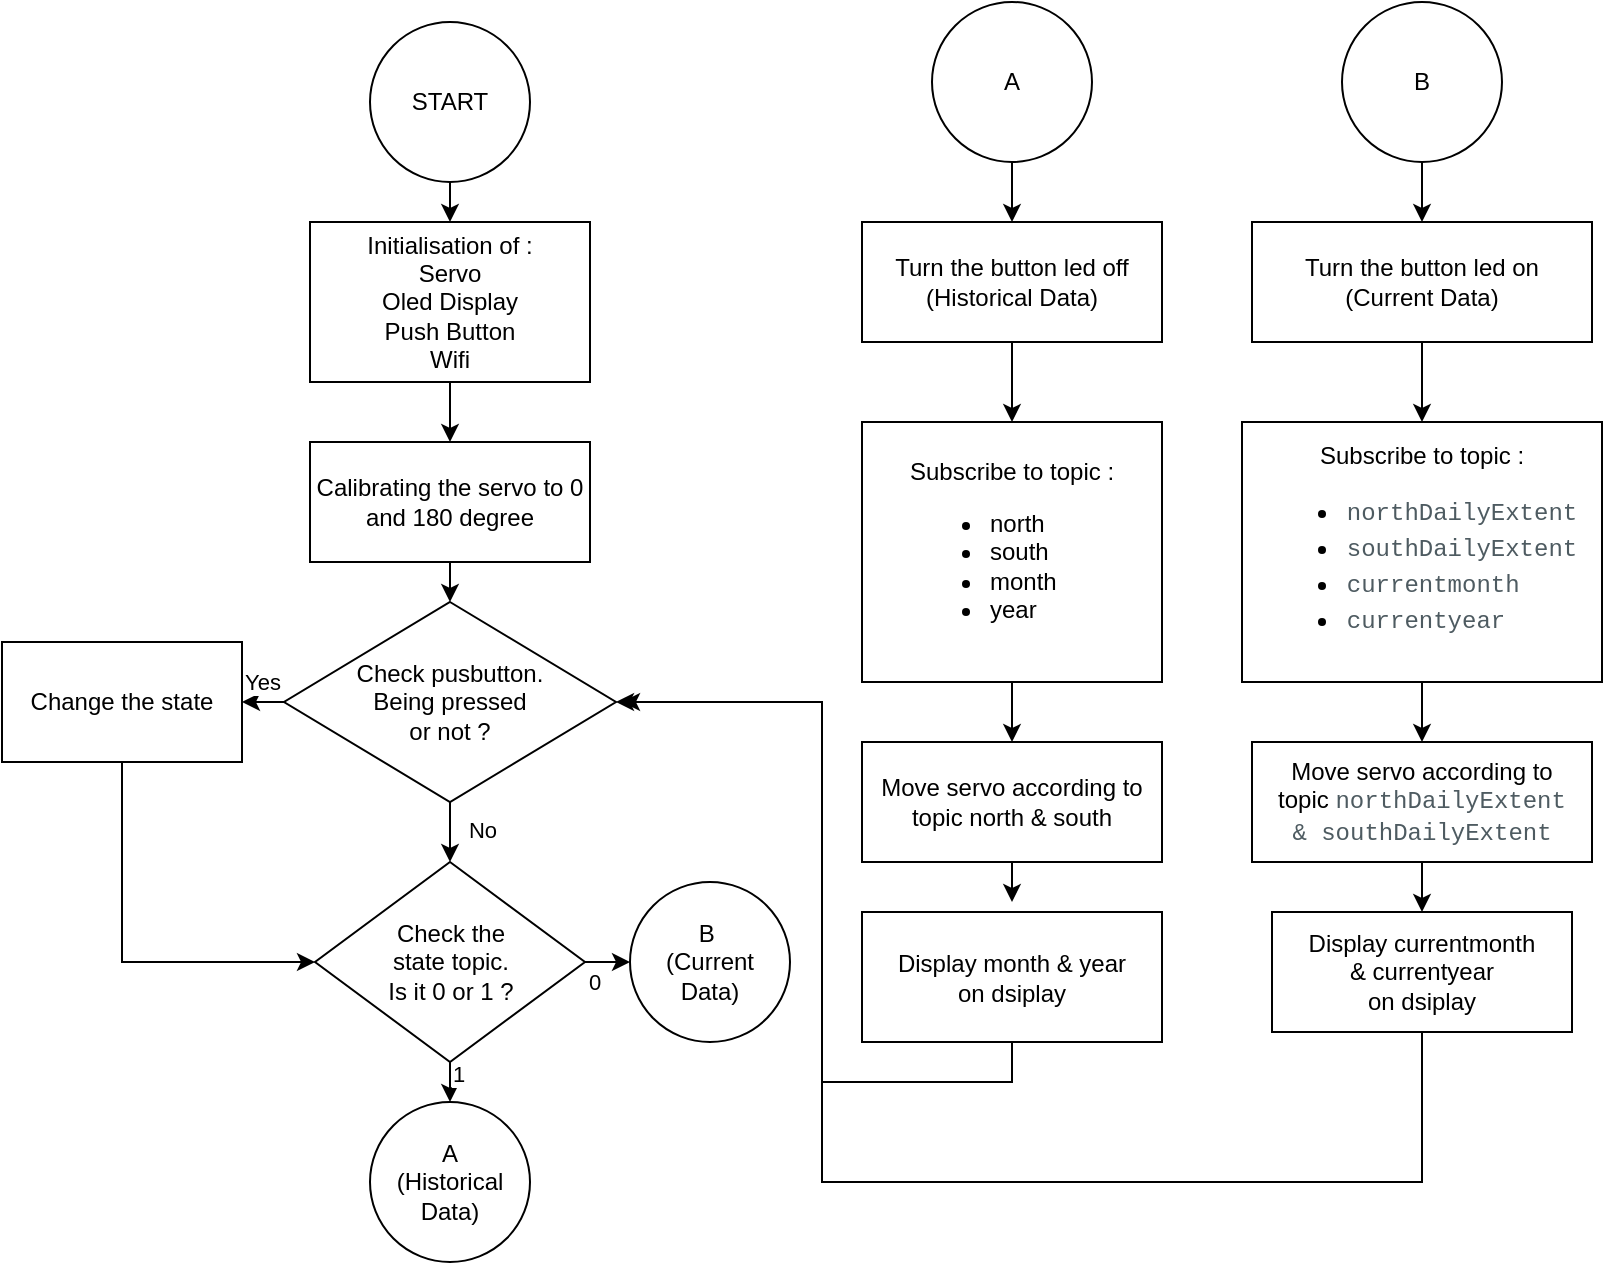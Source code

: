 <mxfile version="22.1.18" type="google">
  <diagram id="C5RBs43oDa-KdzZeNtuy" name="Page-1">
    <mxGraphModel grid="1" page="1" gridSize="10" guides="1" tooltips="1" connect="1" arrows="1" fold="1" pageScale="1" pageWidth="827" pageHeight="1169" math="0" shadow="0">
      <root>
        <mxCell id="WIyWlLk6GJQsqaUBKTNV-0" />
        <mxCell id="WIyWlLk6GJQsqaUBKTNV-1" parent="WIyWlLk6GJQsqaUBKTNV-0" />
        <mxCell id="-am4Z_bgWqp7C321O02A-2" style="edgeStyle=orthogonalEdgeStyle;rounded=0;orthogonalLoop=1;jettySize=auto;html=1;exitX=0.5;exitY=1;exitDx=0;exitDy=0;entryX=0.5;entryY=0;entryDx=0;entryDy=0;" edge="1" parent="WIyWlLk6GJQsqaUBKTNV-1" source="-am4Z_bgWqp7C321O02A-0" target="-am4Z_bgWqp7C321O02A-1">
          <mxGeometry relative="1" as="geometry" />
        </mxCell>
        <mxCell id="-am4Z_bgWqp7C321O02A-0" value="START" style="ellipse;whiteSpace=wrap;html=1;aspect=fixed;" vertex="1" parent="WIyWlLk6GJQsqaUBKTNV-1">
          <mxGeometry x="374" y="90" width="80" height="80" as="geometry" />
        </mxCell>
        <mxCell id="-am4Z_bgWqp7C321O02A-4" style="edgeStyle=orthogonalEdgeStyle;rounded=0;orthogonalLoop=1;jettySize=auto;html=1;exitX=0.5;exitY=1;exitDx=0;exitDy=0;entryX=0.5;entryY=0;entryDx=0;entryDy=0;" edge="1" parent="WIyWlLk6GJQsqaUBKTNV-1" source="-am4Z_bgWqp7C321O02A-1" target="-am4Z_bgWqp7C321O02A-3">
          <mxGeometry relative="1" as="geometry" />
        </mxCell>
        <mxCell id="-am4Z_bgWqp7C321O02A-1" value="Initialisation of :&lt;br&gt;Servo&lt;br&gt;Oled Display&lt;br&gt;Push Button&lt;br&gt;Wifi" style="rounded=0;whiteSpace=wrap;html=1;" vertex="1" parent="WIyWlLk6GJQsqaUBKTNV-1">
          <mxGeometry x="344" y="190" width="140" height="80" as="geometry" />
        </mxCell>
        <mxCell id="-am4Z_bgWqp7C321O02A-61" style="edgeStyle=orthogonalEdgeStyle;rounded=0;orthogonalLoop=1;jettySize=auto;html=1;exitX=0.5;exitY=1;exitDx=0;exitDy=0;entryX=0.5;entryY=0;entryDx=0;entryDy=0;" edge="1" parent="WIyWlLk6GJQsqaUBKTNV-1" source="-am4Z_bgWqp7C321O02A-3" target="-am4Z_bgWqp7C321O02A-55">
          <mxGeometry relative="1" as="geometry" />
        </mxCell>
        <mxCell id="-am4Z_bgWqp7C321O02A-3" value="Calibrating the servo to 0 and 180 degree" style="rounded=0;whiteSpace=wrap;html=1;" vertex="1" parent="WIyWlLk6GJQsqaUBKTNV-1">
          <mxGeometry x="344" y="300" width="140" height="60" as="geometry" />
        </mxCell>
        <mxCell id="-am4Z_bgWqp7C321O02A-38" style="edgeStyle=orthogonalEdgeStyle;rounded=0;orthogonalLoop=1;jettySize=auto;html=1;exitX=1;exitY=0.5;exitDx=0;exitDy=0;entryX=0;entryY=0.5;entryDx=0;entryDy=0;" edge="1" parent="WIyWlLk6GJQsqaUBKTNV-1" source="-am4Z_bgWqp7C321O02A-5" target="-am4Z_bgWqp7C321O02A-37">
          <mxGeometry relative="1" as="geometry" />
        </mxCell>
        <mxCell id="-am4Z_bgWqp7C321O02A-54" value="0" style="edgeLabel;html=1;align=center;verticalAlign=middle;resizable=0;points=[];" connectable="0" vertex="1" parent="-am4Z_bgWqp7C321O02A-38">
          <mxGeometry x="-0.436" y="-1" relative="1" as="geometry">
            <mxPoint x="-2" y="9" as="offset" />
          </mxGeometry>
        </mxCell>
        <mxCell id="-am4Z_bgWqp7C321O02A-64" style="edgeStyle=orthogonalEdgeStyle;rounded=0;orthogonalLoop=1;jettySize=auto;html=1;exitX=0.5;exitY=1;exitDx=0;exitDy=0;entryX=0.5;entryY=0;entryDx=0;entryDy=0;" edge="1" parent="WIyWlLk6GJQsqaUBKTNV-1" source="-am4Z_bgWqp7C321O02A-5" target="-am4Z_bgWqp7C321O02A-32">
          <mxGeometry relative="1" as="geometry" />
        </mxCell>
        <mxCell id="-am4Z_bgWqp7C321O02A-65" value="1" style="edgeLabel;html=1;align=center;verticalAlign=middle;resizable=0;points=[];" connectable="0" vertex="1" parent="-am4Z_bgWqp7C321O02A-64">
          <mxGeometry x="-0.45" y="4" relative="1" as="geometry">
            <mxPoint as="offset" />
          </mxGeometry>
        </mxCell>
        <mxCell id="-am4Z_bgWqp7C321O02A-5" value="Check the &lt;br&gt;state topic. &lt;br&gt;Is it 0 or 1 ?" style="rhombus;whiteSpace=wrap;html=1;" vertex="1" parent="WIyWlLk6GJQsqaUBKTNV-1">
          <mxGeometry x="346.5" y="510" width="135" height="100" as="geometry" />
        </mxCell>
        <mxCell id="-am4Z_bgWqp7C321O02A-22" style="edgeStyle=orthogonalEdgeStyle;rounded=0;orthogonalLoop=1;jettySize=auto;html=1;exitX=0.5;exitY=1;exitDx=0;exitDy=0;entryX=0.5;entryY=0;entryDx=0;entryDy=0;" edge="1" parent="WIyWlLk6GJQsqaUBKTNV-1" source="-am4Z_bgWqp7C321O02A-23" target="-am4Z_bgWqp7C321O02A-25">
          <mxGeometry relative="1" as="geometry" />
        </mxCell>
        <mxCell id="-am4Z_bgWqp7C321O02A-23" value="Turn the button led off&lt;br&gt;(Historical Data)" style="rounded=0;whiteSpace=wrap;html=1;" vertex="1" parent="WIyWlLk6GJQsqaUBKTNV-1">
          <mxGeometry x="620" y="190" width="150" height="60" as="geometry" />
        </mxCell>
        <mxCell id="-am4Z_bgWqp7C321O02A-24" style="edgeStyle=orthogonalEdgeStyle;rounded=0;orthogonalLoop=1;jettySize=auto;html=1;exitX=0.5;exitY=1;exitDx=0;exitDy=0;entryX=0.5;entryY=0;entryDx=0;entryDy=0;" edge="1" parent="WIyWlLk6GJQsqaUBKTNV-1" source="-am4Z_bgWqp7C321O02A-25" target="-am4Z_bgWqp7C321O02A-26">
          <mxGeometry relative="1" as="geometry" />
        </mxCell>
        <mxCell id="-am4Z_bgWqp7C321O02A-25" value="Subscribe to topic :&lt;br&gt;&lt;ul&gt;&lt;li style=&quot;text-align: left;&quot;&gt;north&lt;/li&gt;&lt;li style=&quot;text-align: left;&quot;&gt;south&lt;/li&gt;&lt;li style=&quot;text-align: left;&quot;&gt;month&lt;/li&gt;&lt;li style=&quot;text-align: left;&quot;&gt;year&lt;/li&gt;&lt;/ul&gt;" style="rounded=0;whiteSpace=wrap;html=1;" vertex="1" parent="WIyWlLk6GJQsqaUBKTNV-1">
          <mxGeometry x="620" y="290" width="150" height="130" as="geometry" />
        </mxCell>
        <mxCell id="-am4Z_bgWqp7C321O02A-46" style="edgeStyle=orthogonalEdgeStyle;rounded=0;orthogonalLoop=1;jettySize=auto;html=1;exitX=0.5;exitY=1;exitDx=0;exitDy=0;" edge="1" parent="WIyWlLk6GJQsqaUBKTNV-1" source="-am4Z_bgWqp7C321O02A-26">
          <mxGeometry relative="1" as="geometry">
            <mxPoint x="695" y="530" as="targetPoint" />
          </mxGeometry>
        </mxCell>
        <mxCell id="-am4Z_bgWqp7C321O02A-26" value="Move servo according to topic north &amp;amp; south" style="rounded=0;whiteSpace=wrap;html=1;" vertex="1" parent="WIyWlLk6GJQsqaUBKTNV-1">
          <mxGeometry x="620" y="450" width="150" height="60" as="geometry" />
        </mxCell>
        <mxCell id="-am4Z_bgWqp7C321O02A-27" style="edgeStyle=orthogonalEdgeStyle;rounded=0;orthogonalLoop=1;jettySize=auto;html=1;exitX=0.5;exitY=1;exitDx=0;exitDy=0;entryX=0.5;entryY=0;entryDx=0;entryDy=0;" edge="1" parent="WIyWlLk6GJQsqaUBKTNV-1" source="-am4Z_bgWqp7C321O02A-28" target="-am4Z_bgWqp7C321O02A-30">
          <mxGeometry relative="1" as="geometry" />
        </mxCell>
        <mxCell id="-am4Z_bgWqp7C321O02A-28" value="Turn the button led on&lt;br&gt;(Current Data)" style="rounded=0;whiteSpace=wrap;html=1;" vertex="1" parent="WIyWlLk6GJQsqaUBKTNV-1">
          <mxGeometry x="815" y="190" width="170" height="60" as="geometry" />
        </mxCell>
        <mxCell id="-am4Z_bgWqp7C321O02A-29" style="edgeStyle=orthogonalEdgeStyle;rounded=0;orthogonalLoop=1;jettySize=auto;html=1;exitX=0.5;exitY=1;exitDx=0;exitDy=0;entryX=0.5;entryY=0;entryDx=0;entryDy=0;" edge="1" parent="WIyWlLk6GJQsqaUBKTNV-1" source="-am4Z_bgWqp7C321O02A-30" target="-am4Z_bgWqp7C321O02A-31">
          <mxGeometry relative="1" as="geometry" />
        </mxCell>
        <mxCell id="-am4Z_bgWqp7C321O02A-30" value="Subscribe to topic :&lt;br&gt;&lt;ul&gt;&lt;li&gt;&lt;div style=&quot;text-align: left; color: rgb(78, 91, 97); background-color: rgb(255, 255, 255); font-family: Menlo, Monaco, &amp;quot;Courier New&amp;quot;, monospace; line-height: 18px;&quot;&gt;northDailyExtent&lt;/div&gt;&lt;/li&gt;&lt;li&gt;&lt;div style=&quot;text-align: left; color: rgb(78, 91, 97); background-color: rgb(255, 255, 255); font-family: Menlo, Monaco, &amp;quot;Courier New&amp;quot;, monospace; line-height: 18px;&quot;&gt;southDailyExtent&lt;/div&gt;&lt;/li&gt;&lt;li style=&quot;text-align: left;&quot;&gt;&lt;div style=&quot;color: rgb(78, 91, 97); background-color: rgb(255, 255, 255); font-family: Menlo, Monaco, &amp;quot;Courier New&amp;quot;, monospace; line-height: 18px;&quot;&gt;currentmonth&lt;/div&gt;&lt;/li&gt;&lt;li style=&quot;text-align: left;&quot;&gt;&lt;div style=&quot;color: rgb(78, 91, 97); background-color: rgb(255, 255, 255); font-family: Menlo, Monaco, &amp;quot;Courier New&amp;quot;, monospace; line-height: 18px;&quot;&gt;currentyear&lt;/div&gt;&lt;/li&gt;&lt;/ul&gt;" style="rounded=0;whiteSpace=wrap;html=1;" vertex="1" parent="WIyWlLk6GJQsqaUBKTNV-1">
          <mxGeometry x="810" y="290" width="180" height="130" as="geometry" />
        </mxCell>
        <mxCell id="-am4Z_bgWqp7C321O02A-47" style="edgeStyle=orthogonalEdgeStyle;rounded=0;orthogonalLoop=1;jettySize=auto;html=1;exitX=0.5;exitY=1;exitDx=0;exitDy=0;entryX=0.5;entryY=0;entryDx=0;entryDy=0;" edge="1" parent="WIyWlLk6GJQsqaUBKTNV-1" source="-am4Z_bgWqp7C321O02A-31" target="-am4Z_bgWqp7C321O02A-44">
          <mxGeometry relative="1" as="geometry" />
        </mxCell>
        <mxCell id="-am4Z_bgWqp7C321O02A-31" value="Move servo according to topic&amp;nbsp;&lt;span style=&quot;background-color: rgb(255, 255, 255); color: rgb(78, 91, 97); font-family: Menlo, Monaco, &amp;quot;Courier New&amp;quot;, monospace; text-align: left;&quot;&gt;northDailyExtent &amp;amp;&amp;nbsp;&lt;/span&gt;&lt;span style=&quot;background-color: rgb(255, 255, 255); color: rgb(78, 91, 97); font-family: Menlo, Monaco, &amp;quot;Courier New&amp;quot;, monospace; text-align: left;&quot;&gt;southDailyExtent&lt;/span&gt;&lt;span style=&quot;background-color: rgb(255, 255, 255); color: rgb(78, 91, 97); font-family: Menlo, Monaco, &amp;quot;Courier New&amp;quot;, monospace; text-align: left;&quot;&gt;&lt;br&gt;&lt;/span&gt;" style="rounded=0;whiteSpace=wrap;html=1;" vertex="1" parent="WIyWlLk6GJQsqaUBKTNV-1">
          <mxGeometry x="815" y="450" width="170" height="60" as="geometry" />
        </mxCell>
        <mxCell id="-am4Z_bgWqp7C321O02A-32" value="A &lt;br&gt;(Historical Data)" style="ellipse;whiteSpace=wrap;html=1;aspect=fixed;" vertex="1" parent="WIyWlLk6GJQsqaUBKTNV-1">
          <mxGeometry x="374" y="630" width="80" height="80" as="geometry" />
        </mxCell>
        <mxCell id="-am4Z_bgWqp7C321O02A-37" value="B&amp;nbsp;&lt;br&gt;(Current &lt;br&gt;Data)" style="ellipse;whiteSpace=wrap;html=1;aspect=fixed;" vertex="1" parent="WIyWlLk6GJQsqaUBKTNV-1">
          <mxGeometry x="504" y="520" width="80" height="80" as="geometry" />
        </mxCell>
        <mxCell id="-am4Z_bgWqp7C321O02A-41" style="edgeStyle=orthogonalEdgeStyle;rounded=0;orthogonalLoop=1;jettySize=auto;html=1;exitX=0.5;exitY=1;exitDx=0;exitDy=0;entryX=0.5;entryY=0;entryDx=0;entryDy=0;" edge="1" parent="WIyWlLk6GJQsqaUBKTNV-1" source="-am4Z_bgWqp7C321O02A-39" target="-am4Z_bgWqp7C321O02A-23">
          <mxGeometry relative="1" as="geometry" />
        </mxCell>
        <mxCell id="-am4Z_bgWqp7C321O02A-39" value="A" style="ellipse;whiteSpace=wrap;html=1;aspect=fixed;" vertex="1" parent="WIyWlLk6GJQsqaUBKTNV-1">
          <mxGeometry x="655" y="80" width="80" height="80" as="geometry" />
        </mxCell>
        <mxCell id="-am4Z_bgWqp7C321O02A-42" style="edgeStyle=orthogonalEdgeStyle;rounded=0;orthogonalLoop=1;jettySize=auto;html=1;exitX=0.5;exitY=1;exitDx=0;exitDy=0;entryX=0.5;entryY=0;entryDx=0;entryDy=0;" edge="1" parent="WIyWlLk6GJQsqaUBKTNV-1" source="-am4Z_bgWqp7C321O02A-40" target="-am4Z_bgWqp7C321O02A-28">
          <mxGeometry relative="1" as="geometry" />
        </mxCell>
        <mxCell id="-am4Z_bgWqp7C321O02A-40" value="B" style="ellipse;whiteSpace=wrap;html=1;aspect=fixed;" vertex="1" parent="WIyWlLk6GJQsqaUBKTNV-1">
          <mxGeometry x="860" y="80" width="80" height="80" as="geometry" />
        </mxCell>
        <mxCell id="-am4Z_bgWqp7C321O02A-68" style="edgeStyle=orthogonalEdgeStyle;rounded=0;orthogonalLoop=1;jettySize=auto;html=1;exitX=0.5;exitY=1;exitDx=0;exitDy=0;entryX=1;entryY=0.5;entryDx=0;entryDy=0;" edge="1" parent="WIyWlLk6GJQsqaUBKTNV-1" source="-am4Z_bgWqp7C321O02A-43" target="-am4Z_bgWqp7C321O02A-55">
          <mxGeometry relative="1" as="geometry">
            <Array as="points">
              <mxPoint x="695" y="620" />
              <mxPoint x="600" y="620" />
              <mxPoint x="600" y="430" />
            </Array>
          </mxGeometry>
        </mxCell>
        <mxCell id="-am4Z_bgWqp7C321O02A-43" value="Display month &amp;amp; year&lt;br&gt;on dsiplay" style="rounded=0;whiteSpace=wrap;html=1;" vertex="1" parent="WIyWlLk6GJQsqaUBKTNV-1">
          <mxGeometry x="620" y="535" width="150" height="65" as="geometry" />
        </mxCell>
        <mxCell id="-am4Z_bgWqp7C321O02A-69" style="edgeStyle=orthogonalEdgeStyle;rounded=0;orthogonalLoop=1;jettySize=auto;html=1;exitX=0.5;exitY=1;exitDx=0;exitDy=0;" edge="1" parent="WIyWlLk6GJQsqaUBKTNV-1" source="-am4Z_bgWqp7C321O02A-44">
          <mxGeometry relative="1" as="geometry">
            <mxPoint x="500" y="430" as="targetPoint" />
            <Array as="points">
              <mxPoint x="900" y="670" />
              <mxPoint x="600" y="670" />
              <mxPoint x="600" y="430" />
            </Array>
          </mxGeometry>
        </mxCell>
        <mxCell id="-am4Z_bgWqp7C321O02A-44" value="Display currentmonth &lt;br&gt;&amp;amp; currentyear&lt;br&gt;on dsiplay" style="rounded=0;whiteSpace=wrap;html=1;" vertex="1" parent="WIyWlLk6GJQsqaUBKTNV-1">
          <mxGeometry x="825" y="535" width="150" height="60" as="geometry" />
        </mxCell>
        <mxCell id="-am4Z_bgWqp7C321O02A-57" value="Yes" style="edgeStyle=orthogonalEdgeStyle;rounded=0;orthogonalLoop=1;jettySize=auto;html=1;exitX=0;exitY=0.5;exitDx=0;exitDy=0;entryX=1;entryY=0.5;entryDx=0;entryDy=0;" edge="1" parent="WIyWlLk6GJQsqaUBKTNV-1" source="-am4Z_bgWqp7C321O02A-55" target="-am4Z_bgWqp7C321O02A-56">
          <mxGeometry x="0.048" y="-10" relative="1" as="geometry">
            <mxPoint as="offset" />
          </mxGeometry>
        </mxCell>
        <mxCell id="-am4Z_bgWqp7C321O02A-58" style="edgeStyle=orthogonalEdgeStyle;rounded=0;orthogonalLoop=1;jettySize=auto;html=1;exitX=0.5;exitY=1;exitDx=0;exitDy=0;entryX=0.5;entryY=0;entryDx=0;entryDy=0;" edge="1" parent="WIyWlLk6GJQsqaUBKTNV-1" source="-am4Z_bgWqp7C321O02A-55" target="-am4Z_bgWqp7C321O02A-5">
          <mxGeometry relative="1" as="geometry" />
        </mxCell>
        <mxCell id="-am4Z_bgWqp7C321O02A-59" value="No" style="edgeLabel;html=1;align=center;verticalAlign=middle;resizable=0;points=[];" connectable="0" vertex="1" parent="-am4Z_bgWqp7C321O02A-58">
          <mxGeometry x="-0.167" y="4" relative="1" as="geometry">
            <mxPoint x="12" y="1" as="offset" />
          </mxGeometry>
        </mxCell>
        <mxCell id="-am4Z_bgWqp7C321O02A-55" value="Check pusbutton.&lt;br&gt;Being pressed &lt;br&gt;or not ?" style="rhombus;whiteSpace=wrap;html=1;" vertex="1" parent="WIyWlLk6GJQsqaUBKTNV-1">
          <mxGeometry x="331" y="380" width="166" height="100" as="geometry" />
        </mxCell>
        <mxCell id="-am4Z_bgWqp7C321O02A-62" style="edgeStyle=orthogonalEdgeStyle;rounded=0;orthogonalLoop=1;jettySize=auto;html=1;exitX=0.5;exitY=1;exitDx=0;exitDy=0;entryX=0;entryY=0.5;entryDx=0;entryDy=0;" edge="1" parent="WIyWlLk6GJQsqaUBKTNV-1" source="-am4Z_bgWqp7C321O02A-56" target="-am4Z_bgWqp7C321O02A-5">
          <mxGeometry relative="1" as="geometry" />
        </mxCell>
        <mxCell id="-am4Z_bgWqp7C321O02A-56" value="Change the state" style="rounded=0;whiteSpace=wrap;html=1;" vertex="1" parent="WIyWlLk6GJQsqaUBKTNV-1">
          <mxGeometry x="190" y="400" width="120" height="60" as="geometry" />
        </mxCell>
      </root>
    </mxGraphModel>
  </diagram>
</mxfile>
